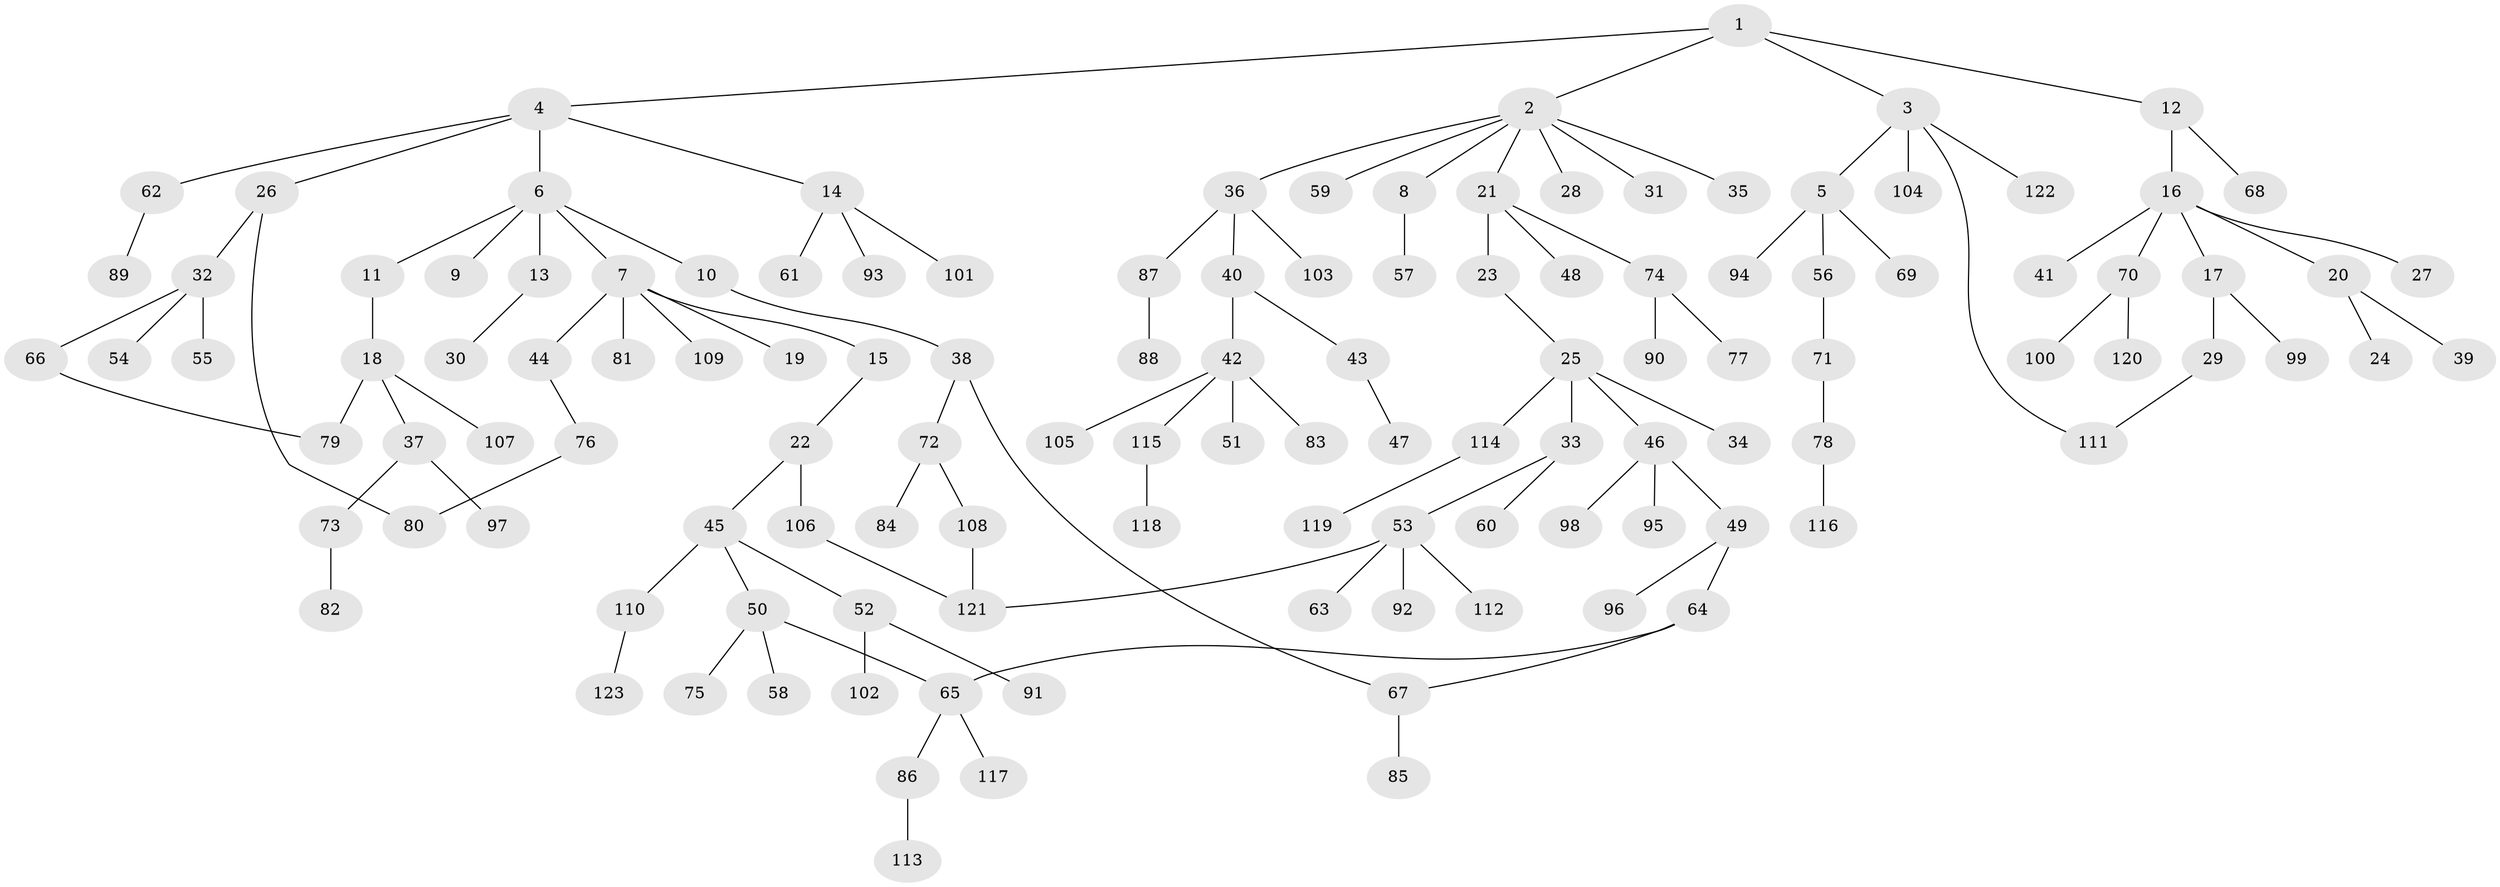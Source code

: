 // coarse degree distribution, {7: 0.02666666666666667, 5: 0.04, 2: 0.24, 1: 0.4266666666666667, 4: 0.06666666666666667, 3: 0.2}
// Generated by graph-tools (version 1.1) at 2025/36/03/04/25 23:36:07]
// undirected, 123 vertices, 129 edges
graph export_dot {
  node [color=gray90,style=filled];
  1;
  2;
  3;
  4;
  5;
  6;
  7;
  8;
  9;
  10;
  11;
  12;
  13;
  14;
  15;
  16;
  17;
  18;
  19;
  20;
  21;
  22;
  23;
  24;
  25;
  26;
  27;
  28;
  29;
  30;
  31;
  32;
  33;
  34;
  35;
  36;
  37;
  38;
  39;
  40;
  41;
  42;
  43;
  44;
  45;
  46;
  47;
  48;
  49;
  50;
  51;
  52;
  53;
  54;
  55;
  56;
  57;
  58;
  59;
  60;
  61;
  62;
  63;
  64;
  65;
  66;
  67;
  68;
  69;
  70;
  71;
  72;
  73;
  74;
  75;
  76;
  77;
  78;
  79;
  80;
  81;
  82;
  83;
  84;
  85;
  86;
  87;
  88;
  89;
  90;
  91;
  92;
  93;
  94;
  95;
  96;
  97;
  98;
  99;
  100;
  101;
  102;
  103;
  104;
  105;
  106;
  107;
  108;
  109;
  110;
  111;
  112;
  113;
  114;
  115;
  116;
  117;
  118;
  119;
  120;
  121;
  122;
  123;
  1 -- 2;
  1 -- 3;
  1 -- 4;
  1 -- 12;
  2 -- 8;
  2 -- 21;
  2 -- 28;
  2 -- 31;
  2 -- 35;
  2 -- 36;
  2 -- 59;
  3 -- 5;
  3 -- 104;
  3 -- 122;
  3 -- 111;
  4 -- 6;
  4 -- 14;
  4 -- 26;
  4 -- 62;
  5 -- 56;
  5 -- 69;
  5 -- 94;
  6 -- 7;
  6 -- 9;
  6 -- 10;
  6 -- 11;
  6 -- 13;
  7 -- 15;
  7 -- 19;
  7 -- 44;
  7 -- 81;
  7 -- 109;
  8 -- 57;
  10 -- 38;
  11 -- 18;
  12 -- 16;
  12 -- 68;
  13 -- 30;
  14 -- 61;
  14 -- 93;
  14 -- 101;
  15 -- 22;
  16 -- 17;
  16 -- 20;
  16 -- 27;
  16 -- 41;
  16 -- 70;
  17 -- 29;
  17 -- 99;
  18 -- 37;
  18 -- 107;
  18 -- 79;
  20 -- 24;
  20 -- 39;
  21 -- 23;
  21 -- 48;
  21 -- 74;
  22 -- 45;
  22 -- 106;
  23 -- 25;
  25 -- 33;
  25 -- 34;
  25 -- 46;
  25 -- 114;
  26 -- 32;
  26 -- 80;
  29 -- 111;
  32 -- 54;
  32 -- 55;
  32 -- 66;
  33 -- 53;
  33 -- 60;
  36 -- 40;
  36 -- 87;
  36 -- 103;
  37 -- 73;
  37 -- 97;
  38 -- 67;
  38 -- 72;
  40 -- 42;
  40 -- 43;
  42 -- 51;
  42 -- 83;
  42 -- 105;
  42 -- 115;
  43 -- 47;
  44 -- 76;
  45 -- 50;
  45 -- 52;
  45 -- 110;
  46 -- 49;
  46 -- 95;
  46 -- 98;
  49 -- 64;
  49 -- 96;
  50 -- 58;
  50 -- 75;
  50 -- 65;
  52 -- 91;
  52 -- 102;
  53 -- 63;
  53 -- 92;
  53 -- 112;
  53 -- 121;
  56 -- 71;
  62 -- 89;
  64 -- 65;
  64 -- 67;
  65 -- 86;
  65 -- 117;
  66 -- 79;
  67 -- 85;
  70 -- 100;
  70 -- 120;
  71 -- 78;
  72 -- 84;
  72 -- 108;
  73 -- 82;
  74 -- 77;
  74 -- 90;
  76 -- 80;
  78 -- 116;
  86 -- 113;
  87 -- 88;
  106 -- 121;
  108 -- 121;
  110 -- 123;
  114 -- 119;
  115 -- 118;
}
